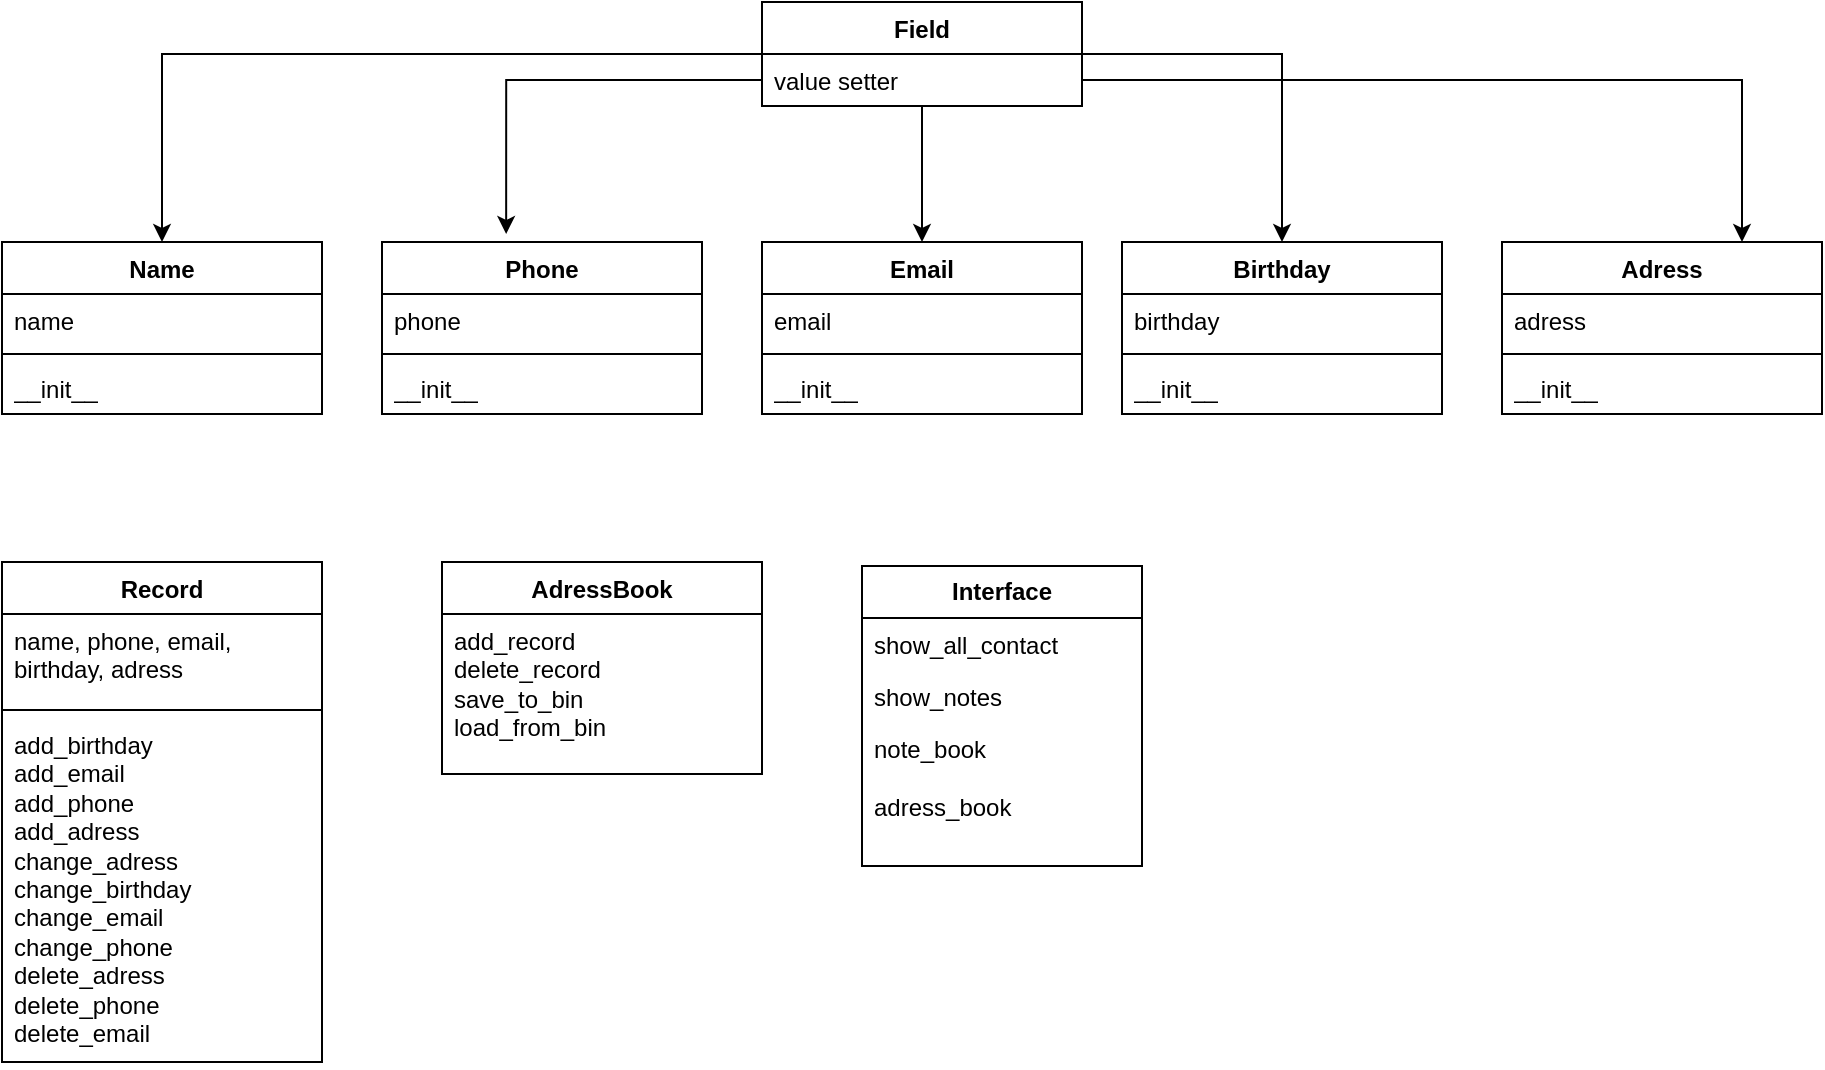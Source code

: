 <mxfile version="21.3.2" type="device">
  <diagram id="C5RBs43oDa-KdzZeNtuy" name="Page-1">
    <mxGraphModel dx="1050" dy="558" grid="1" gridSize="10" guides="1" tooltips="1" connect="1" arrows="1" fold="1" page="1" pageScale="1" pageWidth="827" pageHeight="1169" math="0" shadow="0">
      <root>
        <mxCell id="WIyWlLk6GJQsqaUBKTNV-0" />
        <mxCell id="WIyWlLk6GJQsqaUBKTNV-1" parent="WIyWlLk6GJQsqaUBKTNV-0" />
        <mxCell id="ssIrHw8I4lrO3tBBQIZl-79" style="edgeStyle=orthogonalEdgeStyle;rounded=0;orthogonalLoop=1;jettySize=auto;html=1;" parent="WIyWlLk6GJQsqaUBKTNV-1" source="ssIrHw8I4lrO3tBBQIZl-15" target="ssIrHw8I4lrO3tBBQIZl-28" edge="1">
          <mxGeometry relative="1" as="geometry" />
        </mxCell>
        <mxCell id="ssIrHw8I4lrO3tBBQIZl-82" style="edgeStyle=orthogonalEdgeStyle;rounded=0;orthogonalLoop=1;jettySize=auto;html=1;entryX=0.5;entryY=0;entryDx=0;entryDy=0;" parent="WIyWlLk6GJQsqaUBKTNV-1" source="ssIrHw8I4lrO3tBBQIZl-15" target="ssIrHw8I4lrO3tBBQIZl-39" edge="1">
          <mxGeometry relative="1" as="geometry" />
        </mxCell>
        <mxCell id="ssIrHw8I4lrO3tBBQIZl-83" style="edgeStyle=orthogonalEdgeStyle;rounded=0;orthogonalLoop=1;jettySize=auto;html=1;entryX=0.5;entryY=0;entryDx=0;entryDy=0;" parent="WIyWlLk6GJQsqaUBKTNV-1" source="ssIrHw8I4lrO3tBBQIZl-15" target="ssIrHw8I4lrO3tBBQIZl-43" edge="1">
          <mxGeometry relative="1" as="geometry" />
        </mxCell>
        <mxCell id="ssIrHw8I4lrO3tBBQIZl-15" value="Field&lt;br&gt;" style="swimlane;fontStyle=1;align=center;verticalAlign=top;childLayout=stackLayout;horizontal=1;startSize=26;horizontalStack=0;resizeParent=1;resizeParentMax=0;resizeLast=0;collapsible=1;marginBottom=0;whiteSpace=wrap;html=1;" parent="WIyWlLk6GJQsqaUBKTNV-1" vertex="1">
          <mxGeometry x="390" width="160" height="52" as="geometry" />
        </mxCell>
        <mxCell id="ssIrHw8I4lrO3tBBQIZl-38" value="value setter" style="text;strokeColor=none;fillColor=none;align=left;verticalAlign=top;spacingLeft=4;spacingRight=4;overflow=hidden;rotatable=0;points=[[0,0.5],[1,0.5]];portConstraint=eastwest;whiteSpace=wrap;html=1;" parent="ssIrHw8I4lrO3tBBQIZl-15" vertex="1">
          <mxGeometry y="26" width="160" height="26" as="geometry" />
        </mxCell>
        <mxCell id="ssIrHw8I4lrO3tBBQIZl-28" value="Name" style="swimlane;fontStyle=1;align=center;verticalAlign=top;childLayout=stackLayout;horizontal=1;startSize=26;horizontalStack=0;resizeParent=1;resizeParentMax=0;resizeLast=0;collapsible=1;marginBottom=0;whiteSpace=wrap;html=1;" parent="WIyWlLk6GJQsqaUBKTNV-1" vertex="1">
          <mxGeometry x="10" y="120" width="160" height="86" as="geometry" />
        </mxCell>
        <mxCell id="ssIrHw8I4lrO3tBBQIZl-29" value="name" style="text;strokeColor=none;fillColor=none;align=left;verticalAlign=top;spacingLeft=4;spacingRight=4;overflow=hidden;rotatable=0;points=[[0,0.5],[1,0.5]];portConstraint=eastwest;whiteSpace=wrap;html=1;" parent="ssIrHw8I4lrO3tBBQIZl-28" vertex="1">
          <mxGeometry y="26" width="160" height="26" as="geometry" />
        </mxCell>
        <mxCell id="ssIrHw8I4lrO3tBBQIZl-30" value="" style="line;strokeWidth=1;fillColor=none;align=left;verticalAlign=middle;spacingTop=-1;spacingLeft=3;spacingRight=3;rotatable=0;labelPosition=right;points=[];portConstraint=eastwest;strokeColor=inherit;" parent="ssIrHw8I4lrO3tBBQIZl-28" vertex="1">
          <mxGeometry y="52" width="160" height="8" as="geometry" />
        </mxCell>
        <mxCell id="ssIrHw8I4lrO3tBBQIZl-31" value="__init__&lt;br&gt;" style="text;strokeColor=none;fillColor=none;align=left;verticalAlign=top;spacingLeft=4;spacingRight=4;overflow=hidden;rotatable=0;points=[[0,0.5],[1,0.5]];portConstraint=eastwest;whiteSpace=wrap;html=1;" parent="ssIrHw8I4lrO3tBBQIZl-28" vertex="1">
          <mxGeometry y="60" width="160" height="26" as="geometry" />
        </mxCell>
        <mxCell id="ssIrHw8I4lrO3tBBQIZl-32" value="Phone" style="swimlane;fontStyle=1;align=center;verticalAlign=top;childLayout=stackLayout;horizontal=1;startSize=26;horizontalStack=0;resizeParent=1;resizeParentMax=0;resizeLast=0;collapsible=1;marginBottom=0;whiteSpace=wrap;html=1;" parent="WIyWlLk6GJQsqaUBKTNV-1" vertex="1">
          <mxGeometry x="200" y="120" width="160" height="86" as="geometry" />
        </mxCell>
        <mxCell id="ssIrHw8I4lrO3tBBQIZl-33" value="phone" style="text;strokeColor=none;fillColor=none;align=left;verticalAlign=top;spacingLeft=4;spacingRight=4;overflow=hidden;rotatable=0;points=[[0,0.5],[1,0.5]];portConstraint=eastwest;whiteSpace=wrap;html=1;" parent="ssIrHw8I4lrO3tBBQIZl-32" vertex="1">
          <mxGeometry y="26" width="160" height="26" as="geometry" />
        </mxCell>
        <mxCell id="ssIrHw8I4lrO3tBBQIZl-34" value="" style="line;strokeWidth=1;fillColor=none;align=left;verticalAlign=middle;spacingTop=-1;spacingLeft=3;spacingRight=3;rotatable=0;labelPosition=right;points=[];portConstraint=eastwest;strokeColor=inherit;" parent="ssIrHw8I4lrO3tBBQIZl-32" vertex="1">
          <mxGeometry y="52" width="160" height="8" as="geometry" />
        </mxCell>
        <mxCell id="ssIrHw8I4lrO3tBBQIZl-35" value="__init__" style="text;strokeColor=none;fillColor=none;align=left;verticalAlign=top;spacingLeft=4;spacingRight=4;overflow=hidden;rotatable=0;points=[[0,0.5],[1,0.5]];portConstraint=eastwest;whiteSpace=wrap;html=1;" parent="ssIrHw8I4lrO3tBBQIZl-32" vertex="1">
          <mxGeometry y="60" width="160" height="26" as="geometry" />
        </mxCell>
        <mxCell id="ssIrHw8I4lrO3tBBQIZl-39" value="Email" style="swimlane;fontStyle=1;align=center;verticalAlign=top;childLayout=stackLayout;horizontal=1;startSize=26;horizontalStack=0;resizeParent=1;resizeParentMax=0;resizeLast=0;collapsible=1;marginBottom=0;whiteSpace=wrap;html=1;" parent="WIyWlLk6GJQsqaUBKTNV-1" vertex="1">
          <mxGeometry x="390" y="120" width="160" height="86" as="geometry" />
        </mxCell>
        <mxCell id="ssIrHw8I4lrO3tBBQIZl-40" value="email&lt;br&gt;" style="text;strokeColor=none;fillColor=none;align=left;verticalAlign=top;spacingLeft=4;spacingRight=4;overflow=hidden;rotatable=0;points=[[0,0.5],[1,0.5]];portConstraint=eastwest;whiteSpace=wrap;html=1;" parent="ssIrHw8I4lrO3tBBQIZl-39" vertex="1">
          <mxGeometry y="26" width="160" height="26" as="geometry" />
        </mxCell>
        <mxCell id="ssIrHw8I4lrO3tBBQIZl-41" value="" style="line;strokeWidth=1;fillColor=none;align=left;verticalAlign=middle;spacingTop=-1;spacingLeft=3;spacingRight=3;rotatable=0;labelPosition=right;points=[];portConstraint=eastwest;strokeColor=inherit;" parent="ssIrHw8I4lrO3tBBQIZl-39" vertex="1">
          <mxGeometry y="52" width="160" height="8" as="geometry" />
        </mxCell>
        <mxCell id="ssIrHw8I4lrO3tBBQIZl-42" value="__init__" style="text;strokeColor=none;fillColor=none;align=left;verticalAlign=top;spacingLeft=4;spacingRight=4;overflow=hidden;rotatable=0;points=[[0,0.5],[1,0.5]];portConstraint=eastwest;whiteSpace=wrap;html=1;" parent="ssIrHw8I4lrO3tBBQIZl-39" vertex="1">
          <mxGeometry y="60" width="160" height="26" as="geometry" />
        </mxCell>
        <mxCell id="ssIrHw8I4lrO3tBBQIZl-43" value="Birthday" style="swimlane;fontStyle=1;align=center;verticalAlign=top;childLayout=stackLayout;horizontal=1;startSize=26;horizontalStack=0;resizeParent=1;resizeParentMax=0;resizeLast=0;collapsible=1;marginBottom=0;whiteSpace=wrap;html=1;" parent="WIyWlLk6GJQsqaUBKTNV-1" vertex="1">
          <mxGeometry x="570" y="120" width="160" height="86" as="geometry" />
        </mxCell>
        <mxCell id="ssIrHw8I4lrO3tBBQIZl-44" value="birthday" style="text;strokeColor=none;fillColor=none;align=left;verticalAlign=top;spacingLeft=4;spacingRight=4;overflow=hidden;rotatable=0;points=[[0,0.5],[1,0.5]];portConstraint=eastwest;whiteSpace=wrap;html=1;" parent="ssIrHw8I4lrO3tBBQIZl-43" vertex="1">
          <mxGeometry y="26" width="160" height="26" as="geometry" />
        </mxCell>
        <mxCell id="ssIrHw8I4lrO3tBBQIZl-45" value="" style="line;strokeWidth=1;fillColor=none;align=left;verticalAlign=middle;spacingTop=-1;spacingLeft=3;spacingRight=3;rotatable=0;labelPosition=right;points=[];portConstraint=eastwest;strokeColor=inherit;" parent="ssIrHw8I4lrO3tBBQIZl-43" vertex="1">
          <mxGeometry y="52" width="160" height="8" as="geometry" />
        </mxCell>
        <mxCell id="ssIrHw8I4lrO3tBBQIZl-46" value="__init__" style="text;strokeColor=none;fillColor=none;align=left;verticalAlign=top;spacingLeft=4;spacingRight=4;overflow=hidden;rotatable=0;points=[[0,0.5],[1,0.5]];portConstraint=eastwest;whiteSpace=wrap;html=1;" parent="ssIrHw8I4lrO3tBBQIZl-43" vertex="1">
          <mxGeometry y="60" width="160" height="26" as="geometry" />
        </mxCell>
        <mxCell id="ssIrHw8I4lrO3tBBQIZl-70" value="Adress" style="swimlane;fontStyle=1;align=center;verticalAlign=top;childLayout=stackLayout;horizontal=1;startSize=26;horizontalStack=0;resizeParent=1;resizeParentMax=0;resizeLast=0;collapsible=1;marginBottom=0;whiteSpace=wrap;html=1;" parent="WIyWlLk6GJQsqaUBKTNV-1" vertex="1">
          <mxGeometry x="760" y="120" width="160" height="86" as="geometry" />
        </mxCell>
        <mxCell id="ssIrHw8I4lrO3tBBQIZl-71" value="adress" style="text;strokeColor=none;fillColor=none;align=left;verticalAlign=top;spacingLeft=4;spacingRight=4;overflow=hidden;rotatable=0;points=[[0,0.5],[1,0.5]];portConstraint=eastwest;whiteSpace=wrap;html=1;" parent="ssIrHw8I4lrO3tBBQIZl-70" vertex="1">
          <mxGeometry y="26" width="160" height="26" as="geometry" />
        </mxCell>
        <mxCell id="ssIrHw8I4lrO3tBBQIZl-72" value="" style="line;strokeWidth=1;fillColor=none;align=left;verticalAlign=middle;spacingTop=-1;spacingLeft=3;spacingRight=3;rotatable=0;labelPosition=right;points=[];portConstraint=eastwest;strokeColor=inherit;" parent="ssIrHw8I4lrO3tBBQIZl-70" vertex="1">
          <mxGeometry y="52" width="160" height="8" as="geometry" />
        </mxCell>
        <mxCell id="ssIrHw8I4lrO3tBBQIZl-73" value="__init__" style="text;strokeColor=none;fillColor=none;align=left;verticalAlign=top;spacingLeft=4;spacingRight=4;overflow=hidden;rotatable=0;points=[[0,0.5],[1,0.5]];portConstraint=eastwest;whiteSpace=wrap;html=1;" parent="ssIrHw8I4lrO3tBBQIZl-70" vertex="1">
          <mxGeometry y="60" width="160" height="26" as="geometry" />
        </mxCell>
        <mxCell id="ssIrHw8I4lrO3tBBQIZl-80" style="edgeStyle=orthogonalEdgeStyle;rounded=0;orthogonalLoop=1;jettySize=auto;html=1;entryX=0.388;entryY=-0.047;entryDx=0;entryDy=0;entryPerimeter=0;" parent="WIyWlLk6GJQsqaUBKTNV-1" source="ssIrHw8I4lrO3tBBQIZl-38" target="ssIrHw8I4lrO3tBBQIZl-32" edge="1">
          <mxGeometry relative="1" as="geometry" />
        </mxCell>
        <mxCell id="ssIrHw8I4lrO3tBBQIZl-81" style="edgeStyle=orthogonalEdgeStyle;rounded=0;orthogonalLoop=1;jettySize=auto;html=1;entryX=0.75;entryY=0;entryDx=0;entryDy=0;" parent="WIyWlLk6GJQsqaUBKTNV-1" source="ssIrHw8I4lrO3tBBQIZl-38" target="ssIrHw8I4lrO3tBBQIZl-70" edge="1">
          <mxGeometry relative="1" as="geometry" />
        </mxCell>
        <mxCell id="ssIrHw8I4lrO3tBBQIZl-84" value="Record&lt;br&gt;" style="swimlane;fontStyle=1;align=center;verticalAlign=top;childLayout=stackLayout;horizontal=1;startSize=26;horizontalStack=0;resizeParent=1;resizeParentMax=0;resizeLast=0;collapsible=1;marginBottom=0;whiteSpace=wrap;html=1;" parent="WIyWlLk6GJQsqaUBKTNV-1" vertex="1">
          <mxGeometry x="10" y="280" width="160" height="250" as="geometry" />
        </mxCell>
        <mxCell id="ssIrHw8I4lrO3tBBQIZl-85" value="name, phone, email, birthday, adress&lt;br&gt;" style="text;strokeColor=none;fillColor=none;align=left;verticalAlign=top;spacingLeft=4;spacingRight=4;overflow=hidden;rotatable=0;points=[[0,0.5],[1,0.5]];portConstraint=eastwest;whiteSpace=wrap;html=1;" parent="ssIrHw8I4lrO3tBBQIZl-84" vertex="1">
          <mxGeometry y="26" width="160" height="44" as="geometry" />
        </mxCell>
        <mxCell id="ssIrHw8I4lrO3tBBQIZl-86" value="" style="line;strokeWidth=1;fillColor=none;align=left;verticalAlign=middle;spacingTop=-1;spacingLeft=3;spacingRight=3;rotatable=0;labelPosition=right;points=[];portConstraint=eastwest;strokeColor=inherit;" parent="ssIrHw8I4lrO3tBBQIZl-84" vertex="1">
          <mxGeometry y="70" width="160" height="8" as="geometry" />
        </mxCell>
        <mxCell id="ssIrHw8I4lrO3tBBQIZl-87" value="add_birthday&lt;br&gt;add_email&lt;br&gt;add_phone&lt;br&gt;add_adress&lt;br&gt;change_adress&lt;br&gt;change_birthday&lt;br&gt;change_email&lt;br&gt;change_phone&lt;br&gt;delete_adress&lt;br&gt;delete_phone&lt;br&gt;delete_email" style="text;strokeColor=none;fillColor=none;align=left;verticalAlign=top;spacingLeft=4;spacingRight=4;overflow=hidden;rotatable=0;points=[[0,0.5],[1,0.5]];portConstraint=eastwest;whiteSpace=wrap;html=1;" parent="ssIrHw8I4lrO3tBBQIZl-84" vertex="1">
          <mxGeometry y="78" width="160" height="172" as="geometry" />
        </mxCell>
        <mxCell id="ssIrHw8I4lrO3tBBQIZl-88" value="AdressBook" style="swimlane;fontStyle=1;align=center;verticalAlign=top;childLayout=stackLayout;horizontal=1;startSize=26;horizontalStack=0;resizeParent=1;resizeParentMax=0;resizeLast=0;collapsible=1;marginBottom=0;whiteSpace=wrap;html=1;" parent="WIyWlLk6GJQsqaUBKTNV-1" vertex="1">
          <mxGeometry x="230" y="280" width="160" height="106" as="geometry" />
        </mxCell>
        <mxCell id="ssIrHw8I4lrO3tBBQIZl-91" value="add_record&lt;br&gt;delete_record&lt;br&gt;save_to_bin&lt;br&gt;load_from_bin" style="text;strokeColor=none;fillColor=none;align=left;verticalAlign=top;spacingLeft=4;spacingRight=4;overflow=hidden;rotatable=0;points=[[0,0.5],[1,0.5]];portConstraint=eastwest;whiteSpace=wrap;html=1;" parent="ssIrHw8I4lrO3tBBQIZl-88" vertex="1">
          <mxGeometry y="26" width="160" height="80" as="geometry" />
        </mxCell>
        <mxCell id="gX-E-Rhb8E2MV2097Pv9-8" value="&lt;b&gt;Interface&lt;/b&gt;" style="swimlane;fontStyle=0;childLayout=stackLayout;horizontal=1;startSize=26;fillColor=none;horizontalStack=0;resizeParent=1;resizeParentMax=0;resizeLast=0;collapsible=1;marginBottom=0;whiteSpace=wrap;html=1;" vertex="1" parent="WIyWlLk6GJQsqaUBKTNV-1">
          <mxGeometry x="440" y="282" width="140" height="150" as="geometry" />
        </mxCell>
        <mxCell id="gX-E-Rhb8E2MV2097Pv9-9" value="show_all_contact" style="text;strokeColor=none;fillColor=none;align=left;verticalAlign=top;spacingLeft=4;spacingRight=4;overflow=hidden;rotatable=0;points=[[0,0.5],[1,0.5]];portConstraint=eastwest;whiteSpace=wrap;html=1;" vertex="1" parent="gX-E-Rhb8E2MV2097Pv9-8">
          <mxGeometry y="26" width="140" height="26" as="geometry" />
        </mxCell>
        <mxCell id="gX-E-Rhb8E2MV2097Pv9-10" value="show_notes" style="text;strokeColor=none;fillColor=none;align=left;verticalAlign=top;spacingLeft=4;spacingRight=4;overflow=hidden;rotatable=0;points=[[0,0.5],[1,0.5]];portConstraint=eastwest;whiteSpace=wrap;html=1;" vertex="1" parent="gX-E-Rhb8E2MV2097Pv9-8">
          <mxGeometry y="52" width="140" height="26" as="geometry" />
        </mxCell>
        <mxCell id="gX-E-Rhb8E2MV2097Pv9-11" value="note_book&lt;br&gt;&lt;br&gt;adress_book" style="text;strokeColor=none;fillColor=none;align=left;verticalAlign=top;spacingLeft=4;spacingRight=4;overflow=hidden;rotatable=0;points=[[0,0.5],[1,0.5]];portConstraint=eastwest;whiteSpace=wrap;html=1;" vertex="1" parent="gX-E-Rhb8E2MV2097Pv9-8">
          <mxGeometry y="78" width="140" height="72" as="geometry" />
        </mxCell>
      </root>
    </mxGraphModel>
  </diagram>
</mxfile>
